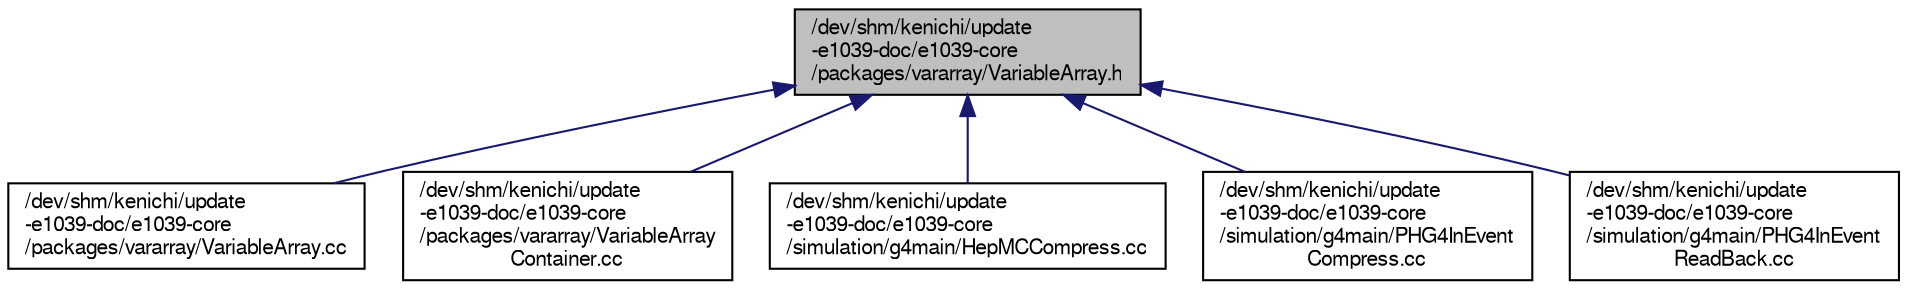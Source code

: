 digraph "/dev/shm/kenichi/update-e1039-doc/e1039-core/packages/vararray/VariableArray.h"
{
  bgcolor="transparent";
  edge [fontname="FreeSans",fontsize="10",labelfontname="FreeSans",labelfontsize="10"];
  node [fontname="FreeSans",fontsize="10",shape=record];
  Node1 [label="/dev/shm/kenichi/update\l-e1039-doc/e1039-core\l/packages/vararray/VariableArray.h",height=0.2,width=0.4,color="black", fillcolor="grey75", style="filled" fontcolor="black"];
  Node1 -> Node2 [dir="back",color="midnightblue",fontsize="10",style="solid",fontname="FreeSans"];
  Node2 [label="/dev/shm/kenichi/update\l-e1039-doc/e1039-core\l/packages/vararray/VariableArray.cc",height=0.2,width=0.4,color="black",URL="$d3/dbd/VariableArray_8cc.html"];
  Node1 -> Node3 [dir="back",color="midnightblue",fontsize="10",style="solid",fontname="FreeSans"];
  Node3 [label="/dev/shm/kenichi/update\l-e1039-doc/e1039-core\l/packages/vararray/VariableArray\lContainer.cc",height=0.2,width=0.4,color="black",URL="$d0/dfa/VariableArrayContainer_8cc.html"];
  Node1 -> Node4 [dir="back",color="midnightblue",fontsize="10",style="solid",fontname="FreeSans"];
  Node4 [label="/dev/shm/kenichi/update\l-e1039-doc/e1039-core\l/simulation/g4main/HepMCCompress.cc",height=0.2,width=0.4,color="black",URL="$d7/d74/HepMCCompress_8cc.html"];
  Node1 -> Node5 [dir="back",color="midnightblue",fontsize="10",style="solid",fontname="FreeSans"];
  Node5 [label="/dev/shm/kenichi/update\l-e1039-doc/e1039-core\l/simulation/g4main/PHG4InEvent\lCompress.cc",height=0.2,width=0.4,color="black",URL="$d1/d2d/PHG4InEventCompress_8cc.html"];
  Node1 -> Node6 [dir="back",color="midnightblue",fontsize="10",style="solid",fontname="FreeSans"];
  Node6 [label="/dev/shm/kenichi/update\l-e1039-doc/e1039-core\l/simulation/g4main/PHG4InEvent\lReadBack.cc",height=0.2,width=0.4,color="black",URL="$dd/d2d/PHG4InEventReadBack_8cc.html"];
}
